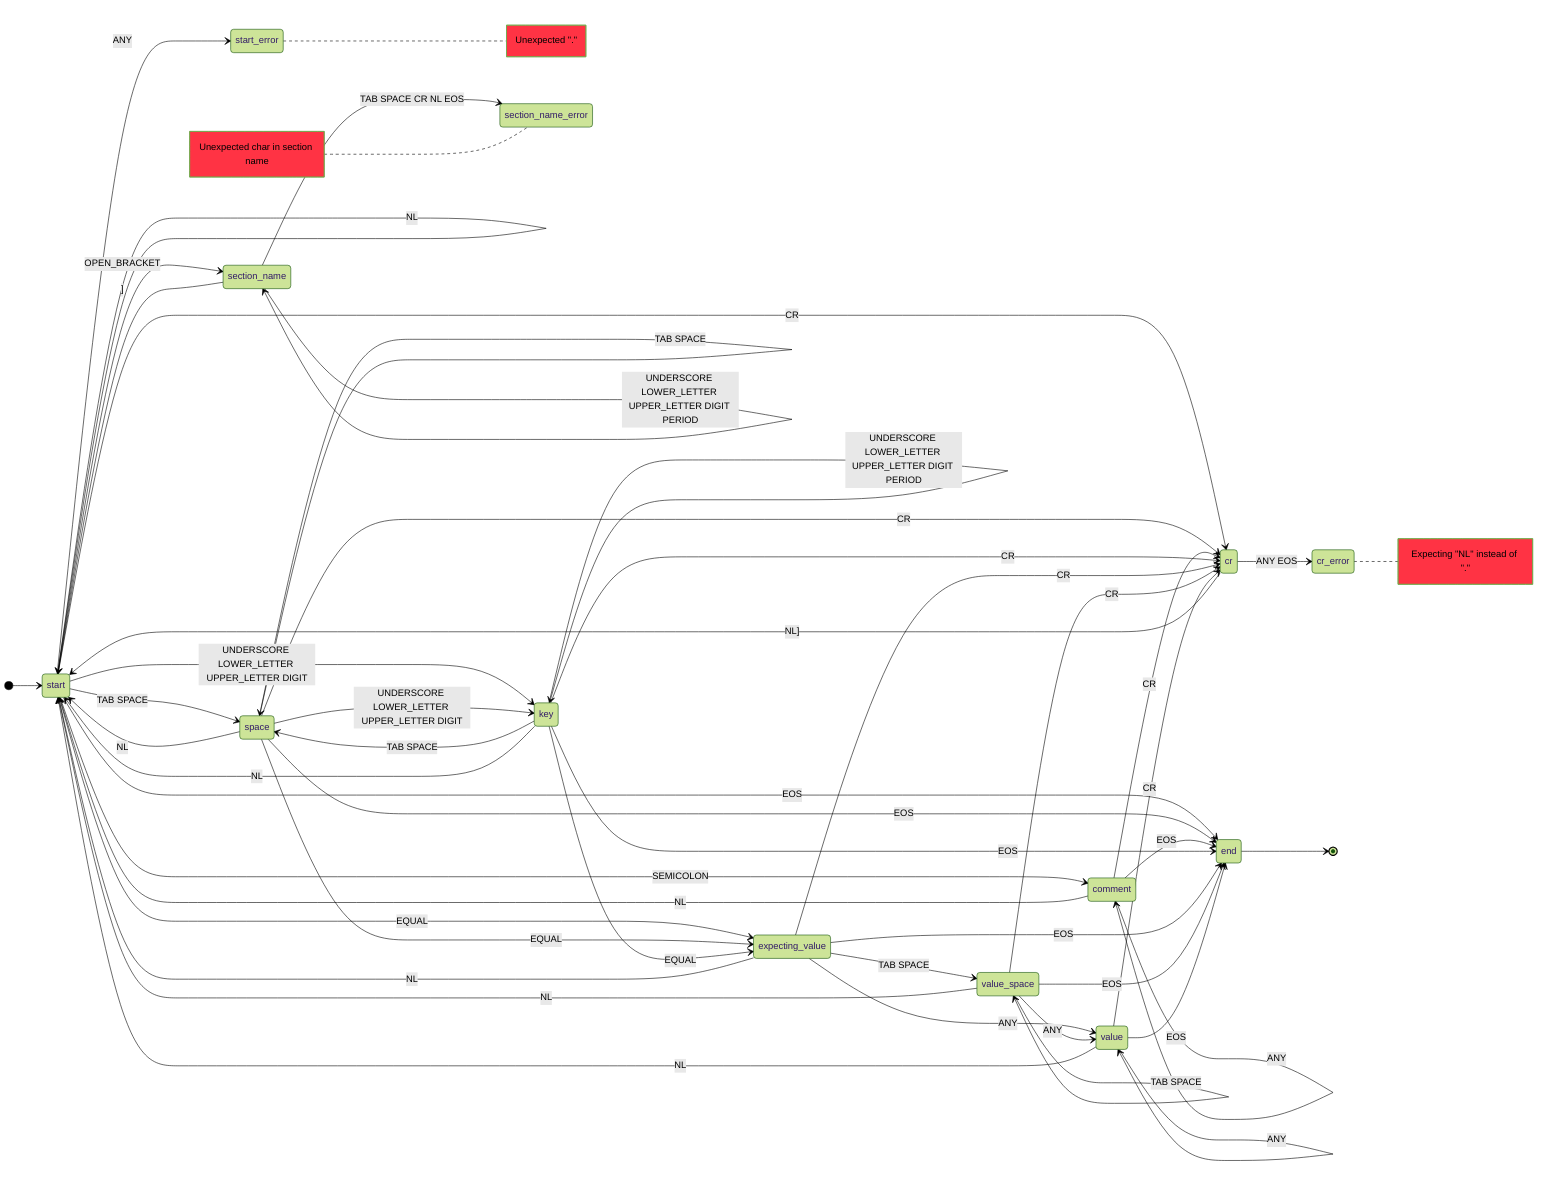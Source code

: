 %%{
  init: {
    'theme': 'forest',
    'themeVariables': {
      'noteBkgColor': '#ff3344'
    }
  }
}%%

stateDiagram-v2
  direction LR

  %%classDef caca fill:white,color:blue,font-weight:bold,stroke-width
  
  %%LEXER_TOKEN comment
  %%LEXER_TOKEN done
  %%LEXER_TOKEN space
  %%LEXER_TOKEN string
  %%LEXER_TOKEN section_begin
  %%LEXER_TOKEN section_end
  %%LEXER_TOKEN line_break

  %% start state
  [*] --> start
  start --> end: EOS
  start --> comment: SEMICOLON
  start --> space: TAB SPACE
  start --> cr: CR
  start --> start: NL
  start --> section_name: OPEN_BRACKET
  start --> key: UNDERSCORE LOWER_LETTER UPPER_LETTER DIGIT
  start --> expecting_value: EQUAL
  start --> start_error: ANY
  note right of start_error
    Unexpected "."
  end note
  
  %% space state
  space --> space: TAB SPACE
  space --> end: EOS
  space --> cr: CR
  space --> start: NL
  space --> key: UNDERSCORE LOWER_LETTER UPPER_LETTER DIGIT
  space --> expecting_value: EQUAL
  
  %% cr state
  cr --> start: NL]
  cr --> cr_error: ANY EOS
  note right of cr_error
    Expecting "NL" instead of "."
  end note

  %% comment state
  comment --> comment: ANY
  comment --> cr: CR
  comment --> start: NL
  comment --> end: EOS

  %%class comment caca

  %% section_name state
  section_name --> section_name: UNDERSCORE LOWER_LETTER UPPER_LETTER DIGIT PERIOD
  section_name --> start: ]
  section_name --> section_name_error: TAB SPACE CR NL EOS
  note left of section_name_error
    Unexpected char in section name
  end note
  
  %% key state
  key --> key: UNDERSCORE LOWER_LETTER UPPER_LETTER DIGIT PERIOD
  key --> space: TAB SPACE
  key --> cr: CR
  key --> start: NL
  key --> expecting_value: EQUAL
  key --> end: EOS
  
  %% expecting_value state
  expecting_value --> value_space: TAB SPACE
  expecting_value --> cr: CR
  expecting_value --> start: NL
  expecting_value --> end: EOS
  expecting_value --> value: ANY

  %% value_space state
  value_space --> value_space: TAB SPACE
  value_space --> cr: CR
  value_space --> start: NL
  value_space --> end: EOS
  value_space --> value: ANY
  
  %% value state
  value --> value: ANY
%%  value --> space: TAB SPACE
  value --> cr: CR
  value --> start: NL
  value --> end: EOS

  %% end state
  end --> [*]